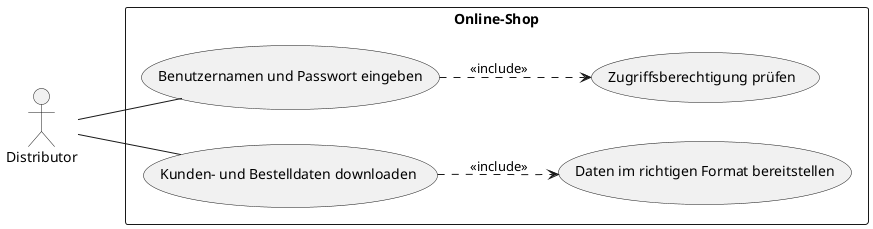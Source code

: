 @startuml
skinparam packageStyle rectangle
left to right direction
actor Distributor

rectangle Online-Shop {
  (Benutzernamen und Passwort eingeben) as USECASE1
  (Kunden- und Bestelldaten downloaden ) as USECASE2

  Distributor -- USECASE1
  Distributor -- USECASE2

  USECASE1 ..> (Zugriffsberechtigung prüfen) : <<include>>
  USECASE2 ..> (Daten im richtigen Format bereitstellen) : <<include>>

}
@enduml
